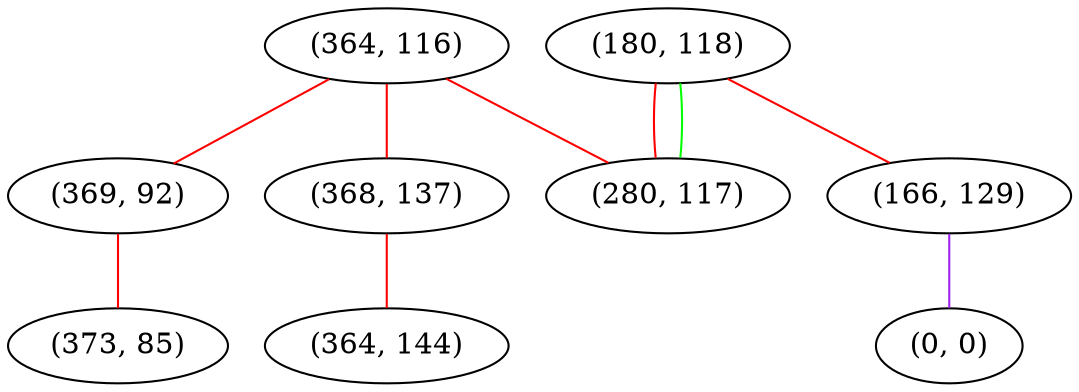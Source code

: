 graph "" {
"(364, 116)";
"(180, 118)";
"(369, 92)";
"(368, 137)";
"(166, 129)";
"(0, 0)";
"(364, 144)";
"(280, 117)";
"(373, 85)";
"(364, 116)" -- "(368, 137)"  [color=red, key=0, weight=1];
"(364, 116)" -- "(280, 117)"  [color=red, key=0, weight=1];
"(364, 116)" -- "(369, 92)"  [color=red, key=0, weight=1];
"(180, 118)" -- "(166, 129)"  [color=red, key=0, weight=1];
"(180, 118)" -- "(280, 117)"  [color=red, key=0, weight=1];
"(180, 118)" -- "(280, 117)"  [color=green, key=1, weight=2];
"(369, 92)" -- "(373, 85)"  [color=red, key=0, weight=1];
"(368, 137)" -- "(364, 144)"  [color=red, key=0, weight=1];
"(166, 129)" -- "(0, 0)"  [color=purple, key=0, weight=4];
}
